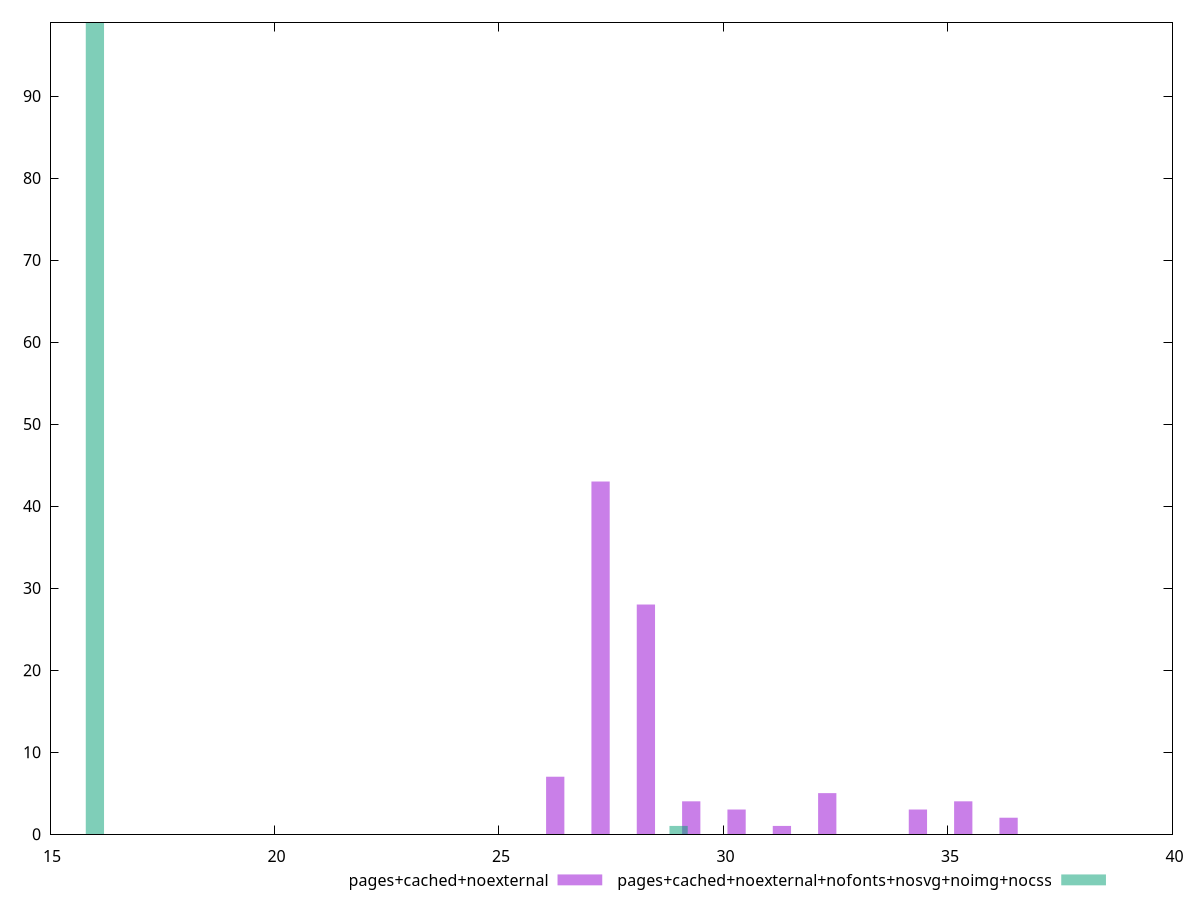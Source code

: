 $_pagesCachedNoexternal <<EOF
30.291081103829587 3
27.261972993446626 43
31.30078380729057 1
26.252270289985642 7
28.271675696907614 28
35.339594621134516 4
29.281378400368602 4
32.31048651075156 5
36.349297324595504 2
34.329891917673535 3
EOF
$_pagesCachedNoexternalNofontsNosvgNoimgNocss <<EOF
16 99
29 1
EOF
set key outside below
set terminal pngcairo
set output "report_00006_2020-11-02T20-21-41.718Z/max-potential-fid/max-potential-fid_pages+cached+noexternal_pages+cached+noexternal+nofonts+nosvg+noimg+nocss+hist.png"
set boxwidth 0.4069859464919101
set style fill transparent solid 0.5 noborder
set yrange [0:99]
plot $_pagesCachedNoexternal title "pages+cached+noexternal" with boxes ,$_pagesCachedNoexternalNofontsNosvgNoimgNocss title "pages+cached+noexternal+nofonts+nosvg+noimg+nocss" with boxes ,
